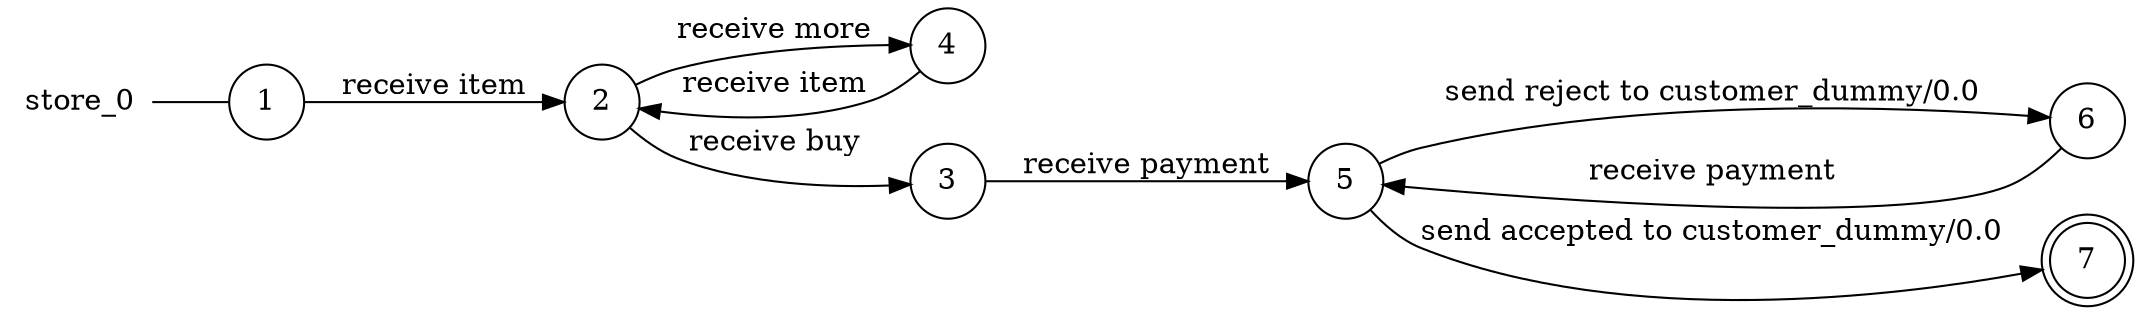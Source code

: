 digraph store_0 {
	rankdir="LR";
	n_0 [label="store_0", shape="plaintext"];
	n_1 [id="5", shape=doublecircle, label="7"];
	n_2 [id="6", shape=circle, label="6"];
	n_3 [id="1", shape=circle, label="1"];
	n_0 -> n_3 [arrowhead=none];
	n_4 [id="2", shape=circle, label="5"];
	n_5 [id="4", shape=circle, label="3"];
	n_6 [id="7", shape=circle, label="4"];
	n_7 [id="3", shape=circle, label="2"];

	n_5 -> n_4 [id="[$e|0]", label="receive payment"];
	n_6 -> n_7 [id="[$e|5]", label="receive item"];
	n_4 -> n_1 [id="[$e|3]", label="send accepted to customer_dummy/0.0"];
	n_3 -> n_7 [id="[$e|6]", label="receive item"];
	n_4 -> n_2 [id="[$e|2]", label="send reject to customer_dummy/0.0"];
	n_7 -> n_6 [id="[$e|7]", label="receive more"];
	n_2 -> n_4 [id="[$e|4]", label="receive payment"];
	n_7 -> n_5 [id="[$e|1]", label="receive buy"];
}
